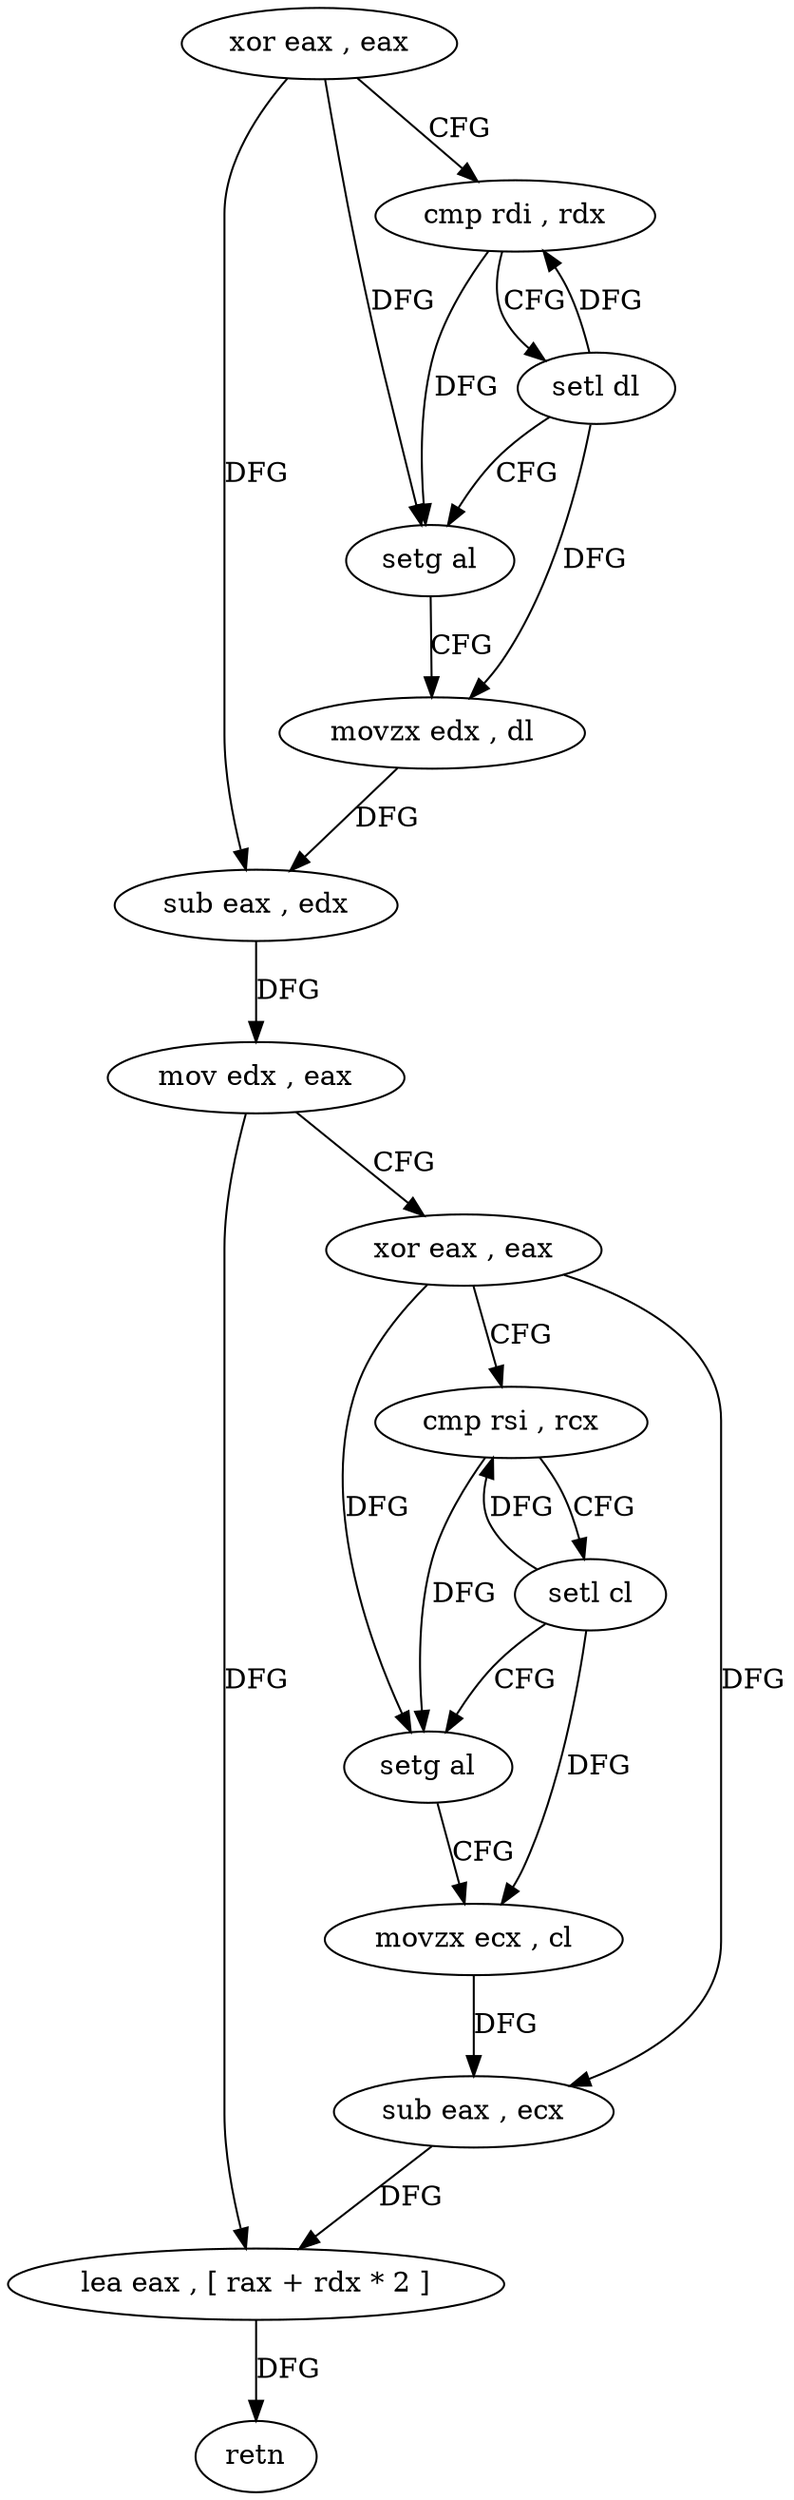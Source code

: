 digraph "func" {
"280208" [label = "xor eax , eax" ]
"280210" [label = "cmp rdi , rdx" ]
"280213" [label = "setl dl" ]
"280216" [label = "setg al" ]
"280219" [label = "movzx edx , dl" ]
"280222" [label = "sub eax , edx" ]
"280224" [label = "mov edx , eax" ]
"280226" [label = "xor eax , eax" ]
"280228" [label = "cmp rsi , rcx" ]
"280231" [label = "setl cl" ]
"280234" [label = "setg al" ]
"280237" [label = "movzx ecx , cl" ]
"280240" [label = "sub eax , ecx" ]
"280242" [label = "lea eax , [ rax + rdx * 2 ]" ]
"280245" [label = "retn" ]
"280208" -> "280210" [ label = "CFG" ]
"280208" -> "280216" [ label = "DFG" ]
"280208" -> "280222" [ label = "DFG" ]
"280210" -> "280213" [ label = "CFG" ]
"280210" -> "280216" [ label = "DFG" ]
"280213" -> "280216" [ label = "CFG" ]
"280213" -> "280210" [ label = "DFG" ]
"280213" -> "280219" [ label = "DFG" ]
"280216" -> "280219" [ label = "CFG" ]
"280219" -> "280222" [ label = "DFG" ]
"280222" -> "280224" [ label = "DFG" ]
"280224" -> "280226" [ label = "CFG" ]
"280224" -> "280242" [ label = "DFG" ]
"280226" -> "280228" [ label = "CFG" ]
"280226" -> "280234" [ label = "DFG" ]
"280226" -> "280240" [ label = "DFG" ]
"280228" -> "280231" [ label = "CFG" ]
"280228" -> "280234" [ label = "DFG" ]
"280231" -> "280234" [ label = "CFG" ]
"280231" -> "280228" [ label = "DFG" ]
"280231" -> "280237" [ label = "DFG" ]
"280234" -> "280237" [ label = "CFG" ]
"280237" -> "280240" [ label = "DFG" ]
"280240" -> "280242" [ label = "DFG" ]
"280242" -> "280245" [ label = "DFG" ]
}
